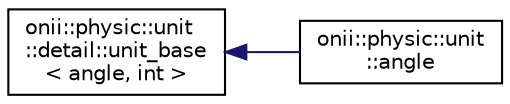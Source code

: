 digraph "Graphical Class Hierarchy"
{
  edge [fontname="Helvetica",fontsize="10",labelfontname="Helvetica",labelfontsize="10"];
  node [fontname="Helvetica",fontsize="10",shape=record];
  rankdir="LR";
  Node1 [label="onii::physic::unit\l::detail::unit_base\l\< angle, int \>",height=0.2,width=0.4,color="black", fillcolor="white", style="filled",URL="$de/d85/classonii_1_1physic_1_1unit_1_1detail_1_1unit__base.html"];
  Node1 -> Node2 [dir="back",color="midnightblue",fontsize="10",style="solid",fontname="Helvetica"];
  Node2 [label="onii::physic::unit\l::angle",height=0.2,width=0.4,color="black", fillcolor="white", style="filled",URL="$d1/d94/classonii_1_1physic_1_1unit_1_1angle.html"];
}
